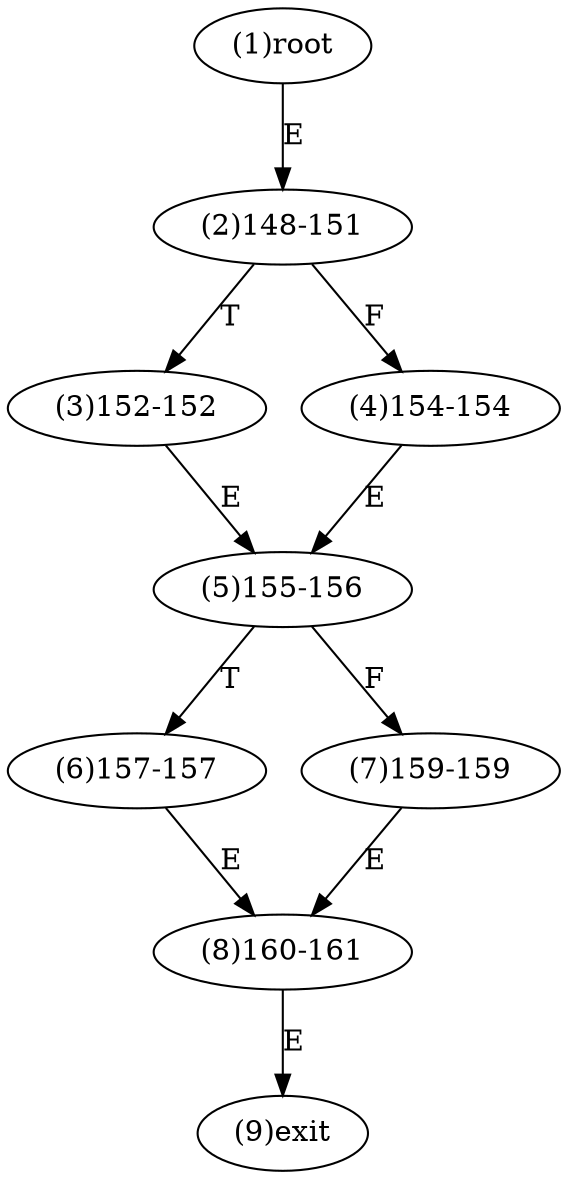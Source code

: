 digraph "" { 
1[ label="(1)root"];
2[ label="(2)148-151"];
3[ label="(3)152-152"];
4[ label="(4)154-154"];
5[ label="(5)155-156"];
6[ label="(6)157-157"];
7[ label="(7)159-159"];
8[ label="(8)160-161"];
9[ label="(9)exit"];
1->2[ label="E"];
2->4[ label="F"];
2->3[ label="T"];
3->5[ label="E"];
4->5[ label="E"];
5->7[ label="F"];
5->6[ label="T"];
6->8[ label="E"];
7->8[ label="E"];
8->9[ label="E"];
}